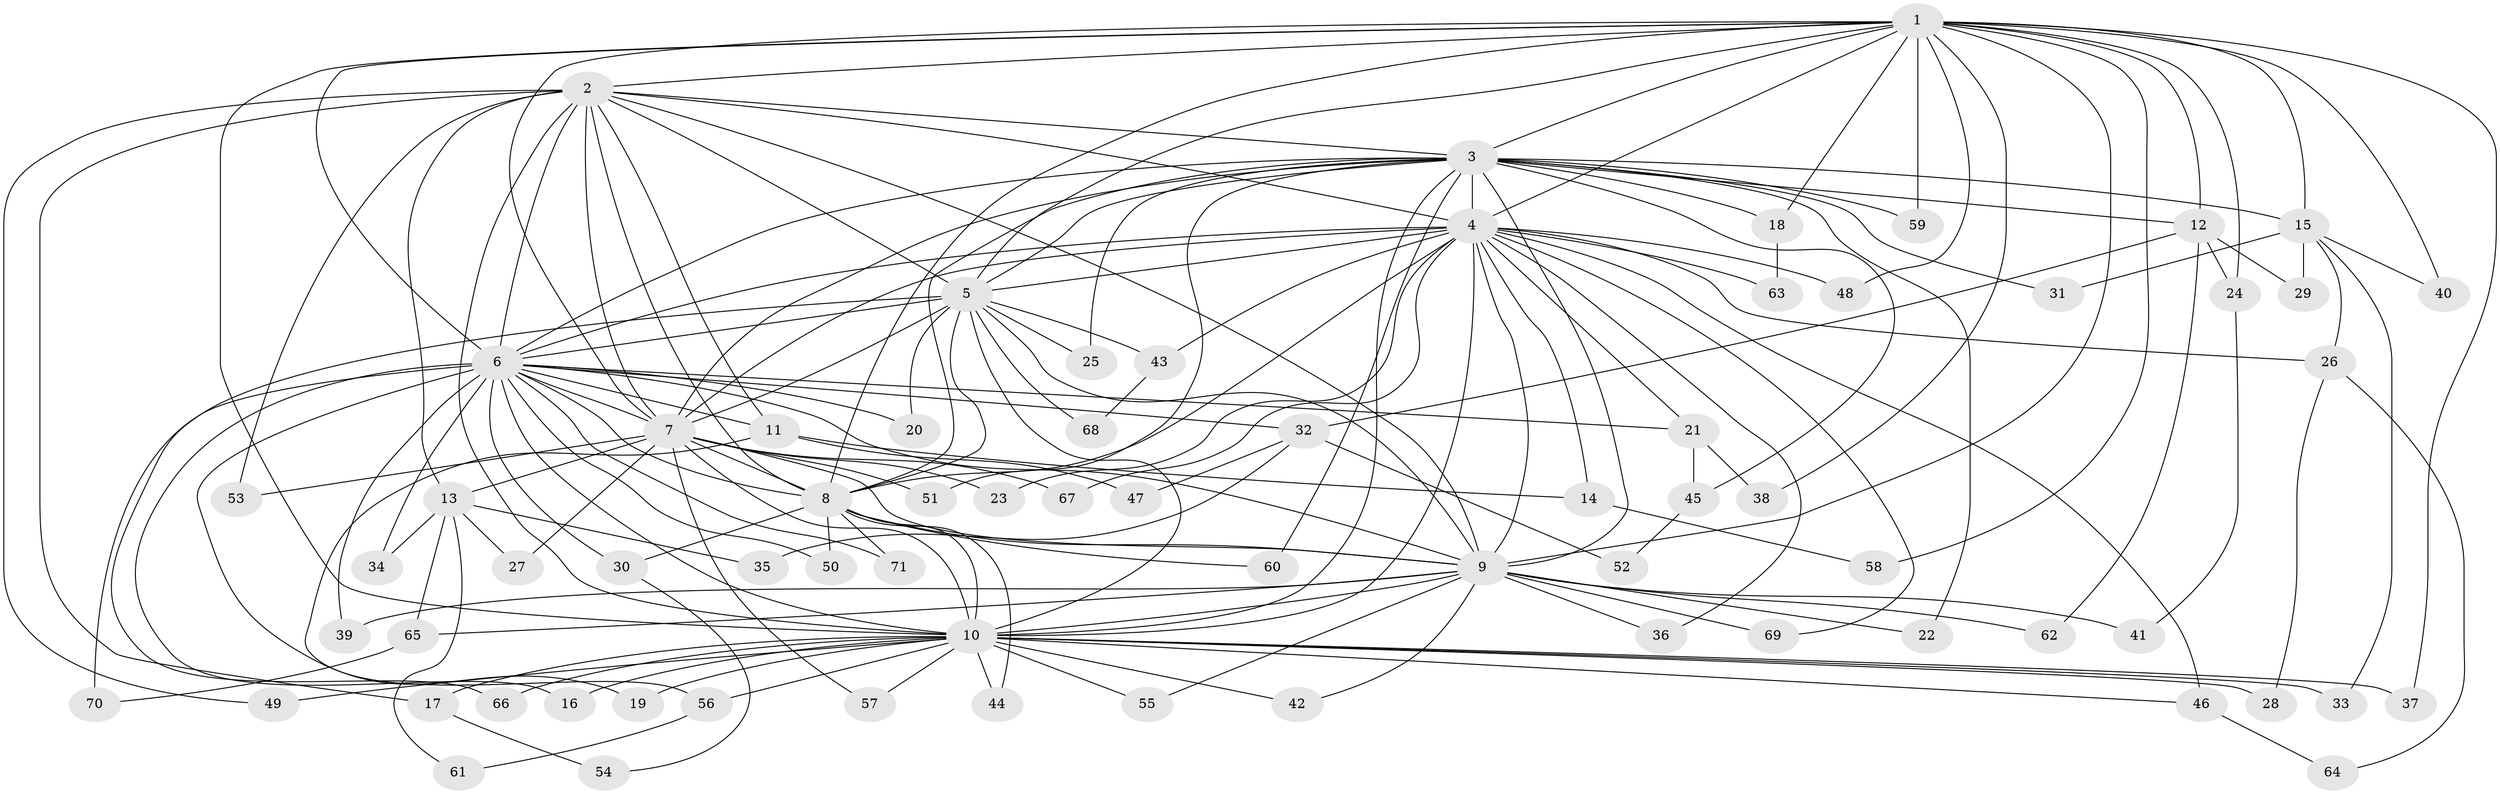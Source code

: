 // coarse degree distribution, {20: 0.03636363636363636, 16: 0.01818181818181818, 15: 0.01818181818181818, 10: 0.01818181818181818, 24: 0.01818181818181818, 14: 0.01818181818181818, 6: 0.05454545454545454, 9: 0.01818181818181818, 2: 0.6, 3: 0.10909090909090909, 4: 0.01818181818181818, 5: 0.01818181818181818, 1: 0.05454545454545454}
// Generated by graph-tools (version 1.1) at 2025/23/03/03/25 07:23:40]
// undirected, 71 vertices, 167 edges
graph export_dot {
graph [start="1"]
  node [color=gray90,style=filled];
  1;
  2;
  3;
  4;
  5;
  6;
  7;
  8;
  9;
  10;
  11;
  12;
  13;
  14;
  15;
  16;
  17;
  18;
  19;
  20;
  21;
  22;
  23;
  24;
  25;
  26;
  27;
  28;
  29;
  30;
  31;
  32;
  33;
  34;
  35;
  36;
  37;
  38;
  39;
  40;
  41;
  42;
  43;
  44;
  45;
  46;
  47;
  48;
  49;
  50;
  51;
  52;
  53;
  54;
  55;
  56;
  57;
  58;
  59;
  60;
  61;
  62;
  63;
  64;
  65;
  66;
  67;
  68;
  69;
  70;
  71;
  1 -- 2;
  1 -- 3;
  1 -- 4;
  1 -- 5;
  1 -- 6;
  1 -- 7;
  1 -- 8;
  1 -- 9;
  1 -- 10;
  1 -- 12;
  1 -- 15;
  1 -- 18;
  1 -- 24;
  1 -- 37;
  1 -- 38;
  1 -- 40;
  1 -- 48;
  1 -- 58;
  1 -- 59;
  2 -- 3;
  2 -- 4;
  2 -- 5;
  2 -- 6;
  2 -- 7;
  2 -- 8;
  2 -- 9;
  2 -- 10;
  2 -- 11;
  2 -- 13;
  2 -- 17;
  2 -- 49;
  2 -- 53;
  3 -- 4;
  3 -- 5;
  3 -- 6;
  3 -- 7;
  3 -- 8;
  3 -- 9;
  3 -- 10;
  3 -- 12;
  3 -- 15;
  3 -- 18;
  3 -- 22;
  3 -- 25;
  3 -- 31;
  3 -- 45;
  3 -- 51;
  3 -- 59;
  3 -- 60;
  4 -- 5;
  4 -- 6;
  4 -- 7;
  4 -- 8;
  4 -- 9;
  4 -- 10;
  4 -- 14;
  4 -- 21;
  4 -- 23;
  4 -- 26;
  4 -- 36;
  4 -- 43;
  4 -- 46;
  4 -- 48;
  4 -- 63;
  4 -- 67;
  4 -- 69;
  5 -- 6;
  5 -- 7;
  5 -- 8;
  5 -- 9;
  5 -- 10;
  5 -- 20;
  5 -- 25;
  5 -- 43;
  5 -- 66;
  5 -- 68;
  6 -- 7;
  6 -- 8;
  6 -- 9;
  6 -- 10;
  6 -- 11;
  6 -- 16;
  6 -- 19;
  6 -- 20;
  6 -- 21;
  6 -- 30;
  6 -- 32;
  6 -- 34;
  6 -- 39;
  6 -- 50;
  6 -- 70;
  6 -- 71;
  7 -- 8;
  7 -- 9;
  7 -- 10;
  7 -- 13;
  7 -- 23;
  7 -- 27;
  7 -- 51;
  7 -- 53;
  7 -- 57;
  7 -- 67;
  8 -- 9;
  8 -- 10;
  8 -- 30;
  8 -- 44;
  8 -- 50;
  8 -- 60;
  8 -- 71;
  9 -- 10;
  9 -- 22;
  9 -- 36;
  9 -- 39;
  9 -- 41;
  9 -- 42;
  9 -- 55;
  9 -- 62;
  9 -- 65;
  9 -- 69;
  10 -- 16;
  10 -- 17;
  10 -- 19;
  10 -- 28;
  10 -- 33;
  10 -- 37;
  10 -- 42;
  10 -- 44;
  10 -- 46;
  10 -- 49;
  10 -- 55;
  10 -- 56;
  10 -- 57;
  10 -- 66;
  11 -- 14;
  11 -- 47;
  11 -- 56;
  12 -- 24;
  12 -- 29;
  12 -- 32;
  12 -- 62;
  13 -- 27;
  13 -- 34;
  13 -- 35;
  13 -- 61;
  13 -- 65;
  14 -- 58;
  15 -- 26;
  15 -- 29;
  15 -- 31;
  15 -- 33;
  15 -- 40;
  17 -- 54;
  18 -- 63;
  21 -- 38;
  21 -- 45;
  24 -- 41;
  26 -- 28;
  26 -- 64;
  30 -- 54;
  32 -- 35;
  32 -- 47;
  32 -- 52;
  43 -- 68;
  45 -- 52;
  46 -- 64;
  56 -- 61;
  65 -- 70;
}
